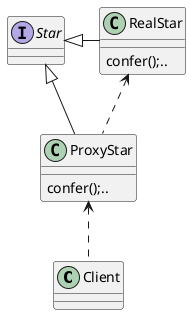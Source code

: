 @startuml


class Client
interface Star

RealStar<..ProxyStar
ProxyStar<..Client
Star<|-ProxyStar
Star<|- RealStar


class ProxyStar{
confer();..
}
class RealStar{
confer();..
}

@enduml